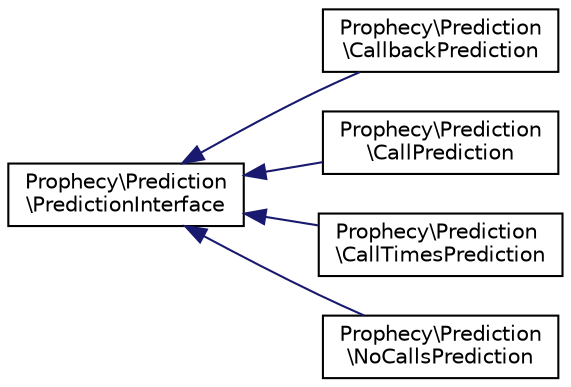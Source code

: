 digraph "Graphical Class Hierarchy"
{
  edge [fontname="Helvetica",fontsize="10",labelfontname="Helvetica",labelfontsize="10"];
  node [fontname="Helvetica",fontsize="10",shape=record];
  rankdir="LR";
  Node0 [label="Prophecy\\Prediction\l\\PredictionInterface",height=0.2,width=0.4,color="black", fillcolor="white", style="filled",URL="$interfaceProphecy_1_1Prediction_1_1PredictionInterface.html"];
  Node0 -> Node1 [dir="back",color="midnightblue",fontsize="10",style="solid",fontname="Helvetica"];
  Node1 [label="Prophecy\\Prediction\l\\CallbackPrediction",height=0.2,width=0.4,color="black", fillcolor="white", style="filled",URL="$classProphecy_1_1Prediction_1_1CallbackPrediction.html"];
  Node0 -> Node2 [dir="back",color="midnightblue",fontsize="10",style="solid",fontname="Helvetica"];
  Node2 [label="Prophecy\\Prediction\l\\CallPrediction",height=0.2,width=0.4,color="black", fillcolor="white", style="filled",URL="$classProphecy_1_1Prediction_1_1CallPrediction.html"];
  Node0 -> Node3 [dir="back",color="midnightblue",fontsize="10",style="solid",fontname="Helvetica"];
  Node3 [label="Prophecy\\Prediction\l\\CallTimesPrediction",height=0.2,width=0.4,color="black", fillcolor="white", style="filled",URL="$classProphecy_1_1Prediction_1_1CallTimesPrediction.html"];
  Node0 -> Node4 [dir="back",color="midnightblue",fontsize="10",style="solid",fontname="Helvetica"];
  Node4 [label="Prophecy\\Prediction\l\\NoCallsPrediction",height=0.2,width=0.4,color="black", fillcolor="white", style="filled",URL="$classProphecy_1_1Prediction_1_1NoCallsPrediction.html"];
}
